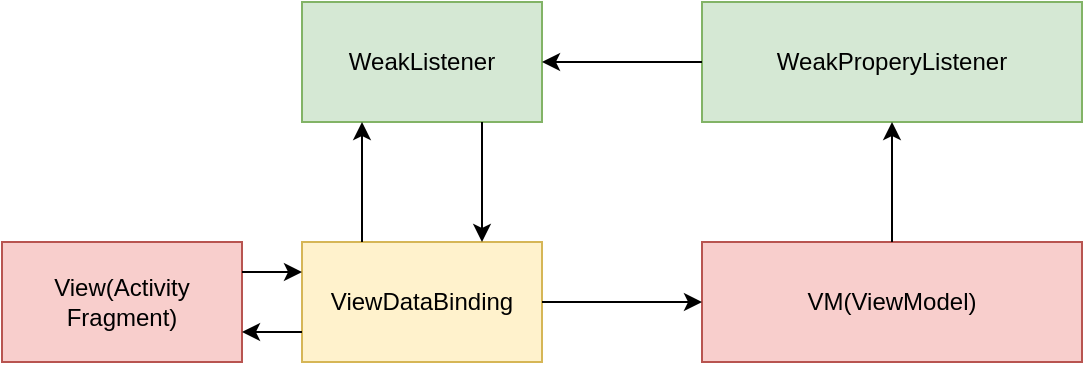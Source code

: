 <mxfile version="13.10.0" type="embed" pages="3">
    <diagram id="0lDBH2-I99gz2ZOUJWjO" name="Jetpack-databinding1">
        <mxGraphModel dx="703" dy="535" grid="1" gridSize="10" guides="1" tooltips="1" connect="1" arrows="1" fold="1" page="1" pageScale="1" pageWidth="827" pageHeight="1169" math="0" shadow="0">
            <root>
                <mxCell id="0"/>
                <mxCell id="1" parent="0"/>
                <mxCell id="dpByh_bONHtJTGswckiz-1" value="&lt;span&gt;&lt;font color=&quot;#000000&quot;&gt;WeakListener&lt;/font&gt;&lt;/span&gt;" style="rounded=0;whiteSpace=wrap;html=1;fillColor=#d5e8d4;strokeColor=#82b366;" parent="1" vertex="1">
                    <mxGeometry x="160" y="70" width="120" height="60" as="geometry"/>
                </mxCell>
                <mxCell id="dpByh_bONHtJTGswckiz-2" value="&lt;font color=&quot;#000000&quot;&gt;ViewDataBinding&lt;/font&gt;" style="rounded=0;whiteSpace=wrap;html=1;fillColor=#fff2cc;strokeColor=#d6b656;" parent="1" vertex="1">
                    <mxGeometry x="160" y="190" width="120" height="60" as="geometry"/>
                </mxCell>
                <mxCell id="dpByh_bONHtJTGswckiz-3" value="&lt;font color=&quot;#000000&quot;&gt;VM(ViewModel)&lt;/font&gt;" style="rounded=0;whiteSpace=wrap;html=1;fillColor=#f8cecc;strokeColor=#b85450;" parent="1" vertex="1">
                    <mxGeometry x="360" y="190" width="190" height="60" as="geometry"/>
                </mxCell>
                <mxCell id="dpByh_bONHtJTGswckiz-4" value="&lt;font color=&quot;#000000&quot;&gt;WeakProperyListener&lt;/font&gt;" style="rounded=0;whiteSpace=wrap;html=1;fillColor=#d5e8d4;strokeColor=#82b366;" parent="1" vertex="1">
                    <mxGeometry x="360" y="70" width="190" height="60" as="geometry"/>
                </mxCell>
                <mxCell id="dpByh_bONHtJTGswckiz-5" value="&lt;font color=&quot;#000000&quot;&gt;View(Activity&lt;br&gt;Fragment)&lt;/font&gt;" style="rounded=0;whiteSpace=wrap;html=1;fillColor=#f8cecc;strokeColor=#b85450;" parent="1" vertex="1">
                    <mxGeometry x="10" y="190" width="120" height="60" as="geometry"/>
                </mxCell>
                <mxCell id="dpByh_bONHtJTGswckiz-6" value="" style="endArrow=classic;html=1;exitX=1;exitY=0.25;exitDx=0;exitDy=0;entryX=0;entryY=0.25;entryDx=0;entryDy=0;" parent="1" source="dpByh_bONHtJTGswckiz-5" target="dpByh_bONHtJTGswckiz-2" edge="1">
                    <mxGeometry width="50" height="50" relative="1" as="geometry">
                        <mxPoint x="270" y="290" as="sourcePoint"/>
                        <mxPoint x="320" y="240" as="targetPoint"/>
                    </mxGeometry>
                </mxCell>
                <mxCell id="dpByh_bONHtJTGswckiz-7" value="" style="endArrow=classic;html=1;entryX=1;entryY=0.75;entryDx=0;entryDy=0;exitX=0;exitY=0.75;exitDx=0;exitDy=0;" parent="1" source="dpByh_bONHtJTGswckiz-2" target="dpByh_bONHtJTGswckiz-5" edge="1">
                    <mxGeometry width="50" height="50" relative="1" as="geometry">
                        <mxPoint x="270" y="290" as="sourcePoint"/>
                        <mxPoint x="320" y="240" as="targetPoint"/>
                    </mxGeometry>
                </mxCell>
                <mxCell id="dpByh_bONHtJTGswckiz-8" value="" style="endArrow=classic;html=1;exitX=0.25;exitY=0;exitDx=0;exitDy=0;entryX=0.25;entryY=1;entryDx=0;entryDy=0;" parent="1" source="dpByh_bONHtJTGswckiz-2" target="dpByh_bONHtJTGswckiz-1" edge="1">
                    <mxGeometry width="50" height="50" relative="1" as="geometry">
                        <mxPoint x="270" y="290" as="sourcePoint"/>
                        <mxPoint x="320" y="240" as="targetPoint"/>
                    </mxGeometry>
                </mxCell>
                <mxCell id="dpByh_bONHtJTGswckiz-9" value="" style="endArrow=classic;html=1;exitX=0.75;exitY=1;exitDx=0;exitDy=0;entryX=0.75;entryY=0;entryDx=0;entryDy=0;" parent="1" source="dpByh_bONHtJTGswckiz-1" target="dpByh_bONHtJTGswckiz-2" edge="1">
                    <mxGeometry width="50" height="50" relative="1" as="geometry">
                        <mxPoint x="231" y="140" as="sourcePoint"/>
                        <mxPoint x="320" y="240" as="targetPoint"/>
                    </mxGeometry>
                </mxCell>
                <mxCell id="dpByh_bONHtJTGswckiz-10" value="" style="endArrow=classic;html=1;entryX=0;entryY=0.5;entryDx=0;entryDy=0;exitX=1;exitY=0.5;exitDx=0;exitDy=0;" parent="1" source="dpByh_bONHtJTGswckiz-2" target="dpByh_bONHtJTGswckiz-3" edge="1">
                    <mxGeometry width="50" height="50" relative="1" as="geometry">
                        <mxPoint x="270" y="290" as="sourcePoint"/>
                        <mxPoint x="320" y="240" as="targetPoint"/>
                    </mxGeometry>
                </mxCell>
                <mxCell id="dpByh_bONHtJTGswckiz-11" value="" style="endArrow=classic;html=1;exitX=0.5;exitY=0;exitDx=0;exitDy=0;" parent="1" source="dpByh_bONHtJTGswckiz-3" target="dpByh_bONHtJTGswckiz-4" edge="1">
                    <mxGeometry width="50" height="50" relative="1" as="geometry">
                        <mxPoint x="420" y="180" as="sourcePoint"/>
                        <mxPoint x="320" y="240" as="targetPoint"/>
                    </mxGeometry>
                </mxCell>
                <mxCell id="dpByh_bONHtJTGswckiz-12" value="" style="endArrow=classic;html=1;exitX=0;exitY=0.5;exitDx=0;exitDy=0;entryX=1;entryY=0.5;entryDx=0;entryDy=0;" parent="1" source="dpByh_bONHtJTGswckiz-4" target="dpByh_bONHtJTGswckiz-1" edge="1">
                    <mxGeometry width="50" height="50" relative="1" as="geometry">
                        <mxPoint x="270" y="290" as="sourcePoint"/>
                        <mxPoint x="320" y="240" as="targetPoint"/>
                    </mxGeometry>
                </mxCell>
            </root>
        </mxGraphModel>
    </diagram>
    <diagram id="Z-_NVzfRnK-2-Vkc7wo3" name="JetPack-databingding2">
        <mxGraphModel dx="1530" dy="535" grid="1" gridSize="10" guides="1" tooltips="1" connect="1" arrows="1" fold="1" page="1" pageScale="1" pageWidth="827" pageHeight="1169" math="0" shadow="0">
            <root>
                <mxCell id="S3-3YtF22MbqQiywXj9Y-0"/>
                <mxCell id="S3-3YtF22MbqQiywXj9Y-1" parent="S3-3YtF22MbqQiywXj9Y-0"/>
                <mxCell id="CZ8W0lYo6NhDqqQZpISK-51" value="" style="group" parent="S3-3YtF22MbqQiywXj9Y-1" vertex="1" connectable="0">
                    <mxGeometry x="-270" y="40" width="1080" height="820" as="geometry"/>
                </mxCell>
                <mxCell id="CZ8W0lYo6NhDqqQZpISK-2" value="(User)ActivitySecondBindingImpl&lt;br&gt;ViewModel（被观察者）" style="shape=umlLifeline;perimeter=lifelinePerimeter;whiteSpace=wrap;html=1;container=1;collapsible=0;recursiveResize=0;outlineConnect=0;" parent="CZ8W0lYo6NhDqqQZpISK-51" vertex="1">
                    <mxGeometry x="300" width="200" height="820" as="geometry"/>
                </mxCell>
                <mxCell id="CZ8W0lYo6NhDqqQZpISK-4" value="" style="html=1;points=[];perimeter=orthogonalPerimeter;" parent="CZ8W0lYo6NhDqqQZpISK-2" vertex="1">
                    <mxGeometry x="95" y="70" width="10" height="60" as="geometry"/>
                </mxCell>
                <mxCell id="CZ8W0lYo6NhDqqQZpISK-19" value="" style="html=1;points=[];perimeter=orthogonalPerimeter;" parent="CZ8W0lYo6NhDqqQZpISK-2" vertex="1">
                    <mxGeometry x="95" y="160" width="10" height="40" as="geometry"/>
                </mxCell>
                <mxCell id="CZ8W0lYo6NhDqqQZpISK-20" value="&lt;pre style=&quot;background-color: #2b2b2b ; color: #a9b7c6 ; font-family: &amp;#34;menlo&amp;#34; ; font-size: 12.0pt&quot;&gt;&lt;span style=&quot;color: #9876aa&quot;&gt;mDirtyFlags &lt;/span&gt;|= &lt;span style=&quot;color: #6897bb&quot;&gt;0x1L&lt;/span&gt;&lt;span style=&quot;color: #cc7832&quot;&gt;;&lt;/span&gt;&lt;/pre&gt;" style="edgeStyle=orthogonalEdgeStyle;html=1;align=left;spacingLeft=2;endArrow=block;rounded=0;entryX=1;entryY=0;" parent="CZ8W0lYo6NhDqqQZpISK-2" target="CZ8W0lYo6NhDqqQZpISK-19" edge="1">
                    <mxGeometry relative="1" as="geometry">
                        <mxPoint x="100" y="140" as="sourcePoint"/>
                        <Array as="points">
                            <mxPoint x="125" y="140"/>
                        </Array>
                    </mxGeometry>
                </mxCell>
                <mxCell id="CZ8W0lYo6NhDqqQZpISK-35" value="" style="html=1;points=[];perimeter=orthogonalPerimeter;" parent="CZ8W0lYo6NhDqqQZpISK-2" vertex="1">
                    <mxGeometry x="95" y="210" width="10" height="180" as="geometry"/>
                </mxCell>
                <mxCell id="CZ8W0lYo6NhDqqQZpISK-46" value="" style="html=1;points=[];perimeter=orthogonalPerimeter;" parent="CZ8W0lYo6NhDqqQZpISK-2" vertex="1">
                    <mxGeometry x="95" y="455" width="10" height="80" as="geometry"/>
                </mxCell>
                <mxCell id="CZ8W0lYo6NhDqqQZpISK-3" value="ViewDataBinding" style="shape=umlLifeline;perimeter=lifelinePerimeter;whiteSpace=wrap;html=1;container=1;collapsible=0;recursiveResize=0;outlineConnect=0;" parent="CZ8W0lYo6NhDqqQZpISK-51" vertex="1">
                    <mxGeometry x="634" y="10" width="100" height="630" as="geometry"/>
                </mxCell>
                <mxCell id="CZ8W0lYo6NhDqqQZpISK-6" value="" style="html=1;points=[];perimeter=orthogonalPerimeter;" parent="CZ8W0lYo6NhDqqQZpISK-3" vertex="1">
                    <mxGeometry x="45" y="70" width="10" height="40" as="geometry"/>
                </mxCell>
                <mxCell id="CZ8W0lYo6NhDqqQZpISK-8" value="" style="html=1;points=[];perimeter=orthogonalPerimeter;" parent="CZ8W0lYo6NhDqqQZpISK-3" vertex="1">
                    <mxGeometry x="45" y="280" width="10" height="40" as="geometry"/>
                </mxCell>
                <mxCell id="CZ8W0lYo6NhDqqQZpISK-9" value="&lt;pre style=&quot;background-color: #2b2b2b ; color: #a9b7c6 ; font-family: &amp;#34;menlo&amp;#34; ; font-size: 12.0pt&quot;&gt;registerTo&lt;/pre&gt;" style="edgeStyle=orthogonalEdgeStyle;html=1;align=left;spacingLeft=2;endArrow=block;rounded=0;entryX=1;entryY=0;" parent="CZ8W0lYo6NhDqqQZpISK-3" target="CZ8W0lYo6NhDqqQZpISK-8" edge="1">
                    <mxGeometry relative="1" as="geometry">
                        <mxPoint x="50" y="260" as="sourcePoint"/>
                        <Array as="points">
                            <mxPoint x="75" y="260"/>
                        </Array>
                    </mxGeometry>
                </mxCell>
                <mxCell id="CZ8W0lYo6NhDqqQZpISK-11" value="" style="html=1;points=[];perimeter=orthogonalPerimeter;" parent="CZ8W0lYo6NhDqqQZpISK-3" vertex="1">
                    <mxGeometry x="45" y="160" width="10" height="40" as="geometry"/>
                </mxCell>
                <mxCell id="CZ8W0lYo6NhDqqQZpISK-12" value="&lt;pre style=&quot;background-color: #2b2b2b ; color: #a9b7c6 ; font-family: &amp;#34;menlo&amp;#34; ; font-size: 12.0pt&quot;&gt;unregisterFrom&lt;/pre&gt;" style="edgeStyle=orthogonalEdgeStyle;html=1;align=left;spacingLeft=2;endArrow=block;rounded=0;entryX=1;entryY=0;" parent="CZ8W0lYo6NhDqqQZpISK-3" target="CZ8W0lYo6NhDqqQZpISK-11" edge="1">
                    <mxGeometry relative="1" as="geometry">
                        <mxPoint x="50" y="140" as="sourcePoint"/>
                        <Array as="points">
                            <mxPoint x="75" y="140"/>
                        </Array>
                    </mxGeometry>
                </mxCell>
                <mxCell id="CZ8W0lYo6NhDqqQZpISK-42" value="" style="html=1;points=[];perimeter=orthogonalPerimeter;" parent="CZ8W0lYo6NhDqqQZpISK-3" vertex="1">
                    <mxGeometry x="45" y="320" width="10" height="80" as="geometry"/>
                </mxCell>
                <mxCell id="CZ8W0lYo6NhDqqQZpISK-5" value="" style="html=1;verticalAlign=bottom;endArrow=block;exitX=1;exitY=0.095;exitDx=0;exitDy=0;exitPerimeter=0;" parent="CZ8W0lYo6NhDqqQZpISK-51" source="CZ8W0lYo6NhDqqQZpISK-4" target="CZ8W0lYo6NhDqqQZpISK-6" edge="1">
                    <mxGeometry width="80" relative="1" as="geometry">
                        <mxPoint x="620" y="220" as="sourcePoint"/>
                        <mxPoint x="700" y="220" as="targetPoint"/>
                    </mxGeometry>
                </mxCell>
                <mxCell id="CZ8W0lYo6NhDqqQZpISK-7" value="&lt;pre style=&quot;background-color: #2b2b2b ; color: #a9b7c6 ; font-family: &amp;quot;menlo&amp;quot; ; font-size: 12.0pt&quot;&gt;updateRegistration&lt;/pre&gt;" style="text;whiteSpace=wrap;html=1;" parent="CZ8W0lYo6NhDqqQZpISK-51" vertex="1">
                    <mxGeometry x="450" y="70" width="200" height="60" as="geometry"/>
                </mxCell>
                <mxCell id="CZ8W0lYo6NhDqqQZpISK-10" value="创建&lt;br&gt;WeakListener&lt;br&gt;持有继承&lt;br&gt;ViewDataBinding&lt;br&gt;行程相互引用&lt;br&gt;&lt;br&gt;将持有的引用&lt;br&gt;放在&lt;br&gt;ViewDataBinding的&lt;br&gt;&lt;br&gt;WeakListener[]某个传进来的字段索引&lt;br&gt;&lt;pre style=&quot;background-color: #2b2b2b ; color: #a9b7c6 ; font-family: &amp;#34;menlo&amp;#34; ; font-size: 12.0pt&quot;&gt;&lt;span style=&quot;color: #9876aa&quot;&gt;mLocalFieldObservers&lt;/span&gt;&lt;/pre&gt;" style="shape=note;whiteSpace=wrap;html=1;size=14;verticalAlign=top;align=left;spacingTop=-6;" parent="CZ8W0lYo6NhDqqQZpISK-51" vertex="1">
                    <mxGeometry x="870" y="112.5" width="210" height="245" as="geometry"/>
                </mxCell>
                <mxCell id="CZ8W0lYo6NhDqqQZpISK-16" value="" style="endArrow=none;dashed=1;html=1;entryX=-0.019;entryY=0.361;entryDx=0;entryDy=0;entryPerimeter=0;" parent="CZ8W0lYo6NhDqqQZpISK-51" target="CZ8W0lYo6NhDqqQZpISK-10" edge="1">
                    <mxGeometry width="50" height="50" relative="1" as="geometry">
                        <mxPoint x="690" y="290" as="sourcePoint"/>
                        <mxPoint x="730" y="200" as="targetPoint"/>
                    </mxGeometry>
                </mxCell>
                <mxCell id="CZ8W0lYo6NhDqqQZpISK-22" value="做一个或操作&lt;br&gt;目的是看看&lt;br&gt;生成BR文件某个值进行更新标记&lt;br&gt;" style="shape=note;whiteSpace=wrap;html=1;size=14;verticalAlign=top;align=left;spacingTop=-6;" parent="CZ8W0lYo6NhDqqQZpISK-51" vertex="1">
                    <mxGeometry x="490" y="170" width="100" height="70" as="geometry"/>
                </mxCell>
                <mxCell id="CZ8W0lYo6NhDqqQZpISK-23" value="&lt;pre style=&quot;background-color: #2b2b2b ; color: #a9b7c6 ; font-family: &amp;#34;menlo&amp;#34; ; font-size: 12.0pt&quot;&gt;DataBinderMapperImpl&lt;/pre&gt;" style="shape=umlLifeline;perimeter=lifelinePerimeter;whiteSpace=wrap;html=1;container=1;collapsible=0;recursiveResize=0;outlineConnect=0;" parent="CZ8W0lYo6NhDqqQZpISK-51" vertex="1">
                    <mxGeometry y="20" width="210" height="510" as="geometry"/>
                </mxCell>
                <mxCell id="CZ8W0lYo6NhDqqQZpISK-31" value="" style="html=1;points=[];perimeter=orthogonalPerimeter;" parent="CZ8W0lYo6NhDqqQZpISK-23" vertex="1">
                    <mxGeometry x="100" y="330" width="10" height="170" as="geometry"/>
                </mxCell>
                <mxCell id="CZ8W0lYo6NhDqqQZpISK-24" value="" style="html=1;points=[];perimeter=orthogonalPerimeter;" parent="CZ8W0lYo6NhDqqQZpISK-51" vertex="1">
                    <mxGeometry x="100" y="100" width="10" height="40" as="geometry"/>
                </mxCell>
                <mxCell id="CZ8W0lYo6NhDqqQZpISK-25" value="&lt;pre style=&quot;background-color: #2b2b2b ; color: #a9b7c6 ; font-family: &amp;#34;menlo&amp;#34; ; font-size: 12.0pt&quot;&gt;ActivitySecondBindingImpl&lt;/pre&gt;" style="edgeStyle=orthogonalEdgeStyle;html=1;align=left;spacingLeft=2;endArrow=block;rounded=0;entryX=1;entryY=0;" parent="CZ8W0lYo6NhDqqQZpISK-51" target="CZ8W0lYo6NhDqqQZpISK-24" edge="1">
                    <mxGeometry relative="1" as="geometry">
                        <mxPoint x="105" y="80" as="sourcePoint"/>
                        <Array as="points">
                            <mxPoint x="130" y="80"/>
                        </Array>
                    </mxGeometry>
                </mxCell>
                <mxCell id="CZ8W0lYo6NhDqqQZpISK-27" value="找到对应的Tag&lt;br&gt;new&lt;br&gt;" style="shape=note;whiteSpace=wrap;html=1;size=14;verticalAlign=top;align=left;spacingTop=-6;" parent="CZ8W0lYo6NhDqqQZpISK-51" vertex="1">
                    <mxGeometry x="140" y="112.5" width="100" height="70" as="geometry"/>
                </mxCell>
                <mxCell id="CZ8W0lYo6NhDqqQZpISK-28" value="new" style="html=1;verticalAlign=bottom;endArrow=block;" parent="CZ8W0lYo6NhDqqQZpISK-51" source="CZ8W0lYo6NhDqqQZpISK-23" target="CZ8W0lYo6NhDqqQZpISK-2" edge="1">
                    <mxGeometry width="80" relative="1" as="geometry">
                        <mxPoint x="390" y="200" as="sourcePoint"/>
                        <mxPoint x="470" y="200" as="targetPoint"/>
                    </mxGeometry>
                </mxCell>
                <mxCell id="CZ8W0lYo6NhDqqQZpISK-29" value="" style="html=1;points=[];perimeter=orthogonalPerimeter;" parent="CZ8W0lYo6NhDqqQZpISK-51" vertex="1">
                    <mxGeometry x="684" y="468" width="10" height="40" as="geometry"/>
                </mxCell>
                <mxCell id="CZ8W0lYo6NhDqqQZpISK-30" value="&lt;pre style=&quot;background-color: #2b2b2b ; color: #a9b7c6 ; font-family: &amp;#34;menlo&amp;#34; ; font-size: 12.0pt&quot;&gt;&lt;span style=&quot;color: #ffc66d&quot;&gt;mapBindings&lt;/span&gt;&lt;/pre&gt;" style="edgeStyle=orthogonalEdgeStyle;html=1;align=left;spacingLeft=2;endArrow=block;rounded=0;entryX=1;entryY=0;" parent="CZ8W0lYo6NhDqqQZpISK-51" target="CZ8W0lYo6NhDqqQZpISK-29" edge="1">
                    <mxGeometry relative="1" as="geometry">
                        <mxPoint x="689" y="390" as="sourcePoint"/>
                        <Array as="points">
                            <mxPoint x="689" y="420"/>
                            <mxPoint x="714" y="420"/>
                            <mxPoint x="714" y="468"/>
                        </Array>
                    </mxGeometry>
                </mxCell>
                <mxCell id="CZ8W0lYo6NhDqqQZpISK-32" value="Text" style="text;html=1;align=center;verticalAlign=middle;resizable=0;points=[];autosize=1;" parent="CZ8W0lYo6NhDqqQZpISK-51" vertex="1">
                    <mxGeometry x="262" y="423" width="40" height="20" as="geometry"/>
                </mxCell>
                <mxCell id="CZ8W0lYo6NhDqqQZpISK-33" value="mapDataBinding" style="html=1;verticalAlign=bottom;endArrow=block;exitX=1.2;exitY=0.625;exitDx=0;exitDy=0;exitPerimeter=0;" parent="CZ8W0lYo6NhDqqQZpISK-51" source="CZ8W0lYo6NhDqqQZpISK-31" target="CZ8W0lYo6NhDqqQZpISK-3" edge="1">
                    <mxGeometry width="80" relative="1" as="geometry">
                        <mxPoint x="420" y="310" as="sourcePoint"/>
                        <mxPoint x="500" y="310" as="targetPoint"/>
                    </mxGeometry>
                </mxCell>
                <mxCell id="CZ8W0lYo6NhDqqQZpISK-34" value="解析layout文件&lt;br&gt;tag和Br需要的对象属性拼接" style="shape=note;whiteSpace=wrap;html=1;size=14;verticalAlign=top;align=left;spacingTop=-6;" parent="CZ8W0lYo6NhDqqQZpISK-51" vertex="1">
                    <mxGeometry x="720" y="453" width="100" height="70" as="geometry"/>
                </mxCell>
                <mxCell id="CZ8W0lYo6NhDqqQZpISK-43" value="dispatch" style="html=1;verticalAlign=bottom;endArrow=block;entryX=0;entryY=0;" parent="CZ8W0lYo6NhDqqQZpISK-51" target="CZ8W0lYo6NhDqqQZpISK-42" edge="1">
                    <mxGeometry relative="1" as="geometry">
                        <mxPoint x="410" y="330" as="sourcePoint"/>
                    </mxGeometry>
                </mxCell>
                <mxCell id="CZ8W0lYo6NhDqqQZpISK-44" value="return" style="html=1;verticalAlign=bottom;endArrow=open;dashed=1;endSize=8;exitX=0;exitY=0.95;" parent="CZ8W0lYo6NhDqqQZpISK-51" source="CZ8W0lYo6NhDqqQZpISK-42" target="CZ8W0lYo6NhDqqQZpISK-35" edge="1">
                    <mxGeometry relative="1" as="geometry">
                        <mxPoint x="450" y="353.5" as="targetPoint"/>
                    </mxGeometry>
                </mxCell>
                <mxCell id="CZ8W0lYo6NhDqqQZpISK-45" value="拿到布局layout&lt;br&gt;属性直接调用&lt;br&gt;this.tv =&lt;br&gt;释放tag等" style="shape=note;whiteSpace=wrap;html=1;size=14;verticalAlign=top;align=left;spacingTop=-6;" parent="CZ8W0lYo6NhDqqQZpISK-51" vertex="1">
                    <mxGeometry x="290" y="320" width="100" height="70" as="geometry"/>
                </mxCell>
                <mxCell id="CZ8W0lYo6NhDqqQZpISK-49" value="" style="html=1;points=[];perimeter=orthogonalPerimeter;" parent="CZ8W0lYo6NhDqqQZpISK-51" vertex="1">
                    <mxGeometry x="684" y="570" width="10" height="40" as="geometry"/>
                </mxCell>
                <mxCell id="CZ8W0lYo6NhDqqQZpISK-50" value="&lt;pre style=&quot;background-color: #2b2b2b ; color: #a9b7c6 ; font-family: &amp;#34;menlo&amp;#34; ; font-size: 12.0pt&quot;&gt;&lt;span style=&quot;color: #ffc66d&quot;&gt;requestRebind&lt;/span&gt;&lt;/pre&gt;" style="edgeStyle=orthogonalEdgeStyle;html=1;align=left;spacingLeft=2;endArrow=block;rounded=0;entryX=1;entryY=0;" parent="CZ8W0lYo6NhDqqQZpISK-51" target="CZ8W0lYo6NhDqqQZpISK-49" edge="1">
                    <mxGeometry relative="1" as="geometry">
                        <mxPoint x="689" y="550" as="sourcePoint"/>
                        <Array as="points">
                            <mxPoint x="714" y="550"/>
                        </Array>
                    </mxGeometry>
                </mxCell>
            </root>
        </mxGraphModel>
    </diagram>
    <diagram id="d3pQqZaHWEoxbRmcTD9F" name="ViewModel">
        <mxGraphModel dx="703" dy="535" grid="1" gridSize="10" guides="1" tooltips="1" connect="1" arrows="1" fold="1" page="1" pageScale="1" pageWidth="827" pageHeight="1169" math="0" shadow="0">
            <root>
                <mxCell id="9ixK8wEgjggfiD9ngoKn-0"/>
                <mxCell id="9ixK8wEgjggfiD9ngoKn-1" parent="9ixK8wEgjggfiD9ngoKn-0"/>
                <mxCell id="q92zDROwoIqCZ8gptdah-2" style="edgeStyle=orthogonalEdgeStyle;rounded=0;orthogonalLoop=1;jettySize=auto;html=1;entryX=0.211;entryY=0.983;entryDx=0;entryDy=0;entryPerimeter=0;" edge="1" parent="9ixK8wEgjggfiD9ngoKn-1" source="9ixK8wEgjggfiD9ngoKn-2" target="q92zDROwoIqCZ8gptdah-1">
                    <mxGeometry relative="1" as="geometry"/>
                </mxCell>
                <mxCell id="9ixK8wEgjggfiD9ngoKn-2" value="Activity" style="rounded=0;whiteSpace=wrap;html=1;" vertex="1" parent="9ixK8wEgjggfiD9ngoKn-1">
                    <mxGeometry x="294" y="100" width="120" height="60" as="geometry"/>
                </mxCell>
                <mxCell id="9ixK8wEgjggfiD9ngoKn-4" style="edgeStyle=orthogonalEdgeStyle;rounded=0;orthogonalLoop=1;jettySize=auto;html=1;entryX=0;entryY=0.5;entryDx=0;entryDy=0;" edge="1" parent="9ixK8wEgjggfiD9ngoKn-1" source="9ixK8wEgjggfiD9ngoKn-3" target="9ixK8wEgjggfiD9ngoKn-2">
                    <mxGeometry relative="1" as="geometry"/>
                </mxCell>
                <mxCell id="9ixK8wEgjggfiD9ngoKn-3" value="AMS&lt;br&gt;&lt;br&gt;Activity 不销毁，ViewModelStore副本" style="rounded=0;whiteSpace=wrap;html=1;" vertex="1" parent="9ixK8wEgjggfiD9ngoKn-1">
                    <mxGeometry x="10" y="100" width="120" height="60" as="geometry"/>
                </mxCell>
                <mxCell id="q92zDROwoIqCZ8gptdah-0" style="edgeStyle=orthogonalEdgeStyle;rounded=0;orthogonalLoop=1;jettySize=auto;html=1;entryX=0.5;entryY=1;entryDx=0;entryDy=0;" edge="1" parent="9ixK8wEgjggfiD9ngoKn-1" target="9ixK8wEgjggfiD9ngoKn-2">
                    <mxGeometry relative="1" as="geometry">
                        <mxPoint x="355" y="320" as="sourcePoint"/>
                        <Array as="points">
                            <mxPoint x="355" y="280"/>
                            <mxPoint x="355" y="280"/>
                        </Array>
                    </mxGeometry>
                </mxCell>
                <mxCell id="9ixK8wEgjggfiD9ngoKn-5" value="&lt;pre style=&quot;background-color: #2b2b2b ; color: #a9b7c6 ; font-family: &amp;#34;menlo&amp;#34; , monospace ; font-size: 13.5pt&quot;&gt;&lt;span style=&quot;color: #ffc66d&quot;&gt;onRetainCustomNonConfigurationInstance&lt;/span&gt;&lt;/pre&gt;" style="text;html=1;align=center;verticalAlign=middle;resizable=0;points=[];autosize=1;" vertex="1" parent="9ixK8wEgjggfiD9ngoKn-1">
                    <mxGeometry x="90" y="320" width="430" height="60" as="geometry"/>
                </mxCell>
                <mxCell id="9ixK8wEgjggfiD9ngoKn-6" value="Binder" style="text;html=1;align=center;verticalAlign=middle;resizable=0;points=[];autosize=1;" vertex="1" parent="9ixK8wEgjggfiD9ngoKn-1">
                    <mxGeometry x="175" y="110" width="50" height="20" as="geometry"/>
                </mxCell>
                <mxCell id="9ixK8wEgjggfiD9ngoKn-7" value="ViewModel" style="text;html=1;align=center;verticalAlign=middle;resizable=0;points=[];autosize=1;fillColor=#008a00;strokeColor=#005700;fontColor=#ffffff;" vertex="1" parent="9ixK8wEgjggfiD9ngoKn-1">
                    <mxGeometry x="15" y="30" width="70" height="20" as="geometry"/>
                </mxCell>
                <mxCell id="q92zDROwoIqCZ8gptdah-1" value="&lt;pre style=&quot;background-color: #2b2b2b ; color: #a9b7c6 ; font-family: &amp;#34;menlo&amp;#34; , monospace ; font-size: 13.5pt&quot;&gt;&lt;pre style=&quot;font-family: &amp;#34;menlo&amp;#34; , monospace ; font-size: 13.5pt&quot;&gt;&lt;span style=&quot;color: #ffc66d&quot;&gt;getLastNonConfigurationInstance&lt;/span&gt;&lt;/pre&gt;&lt;/pre&gt;" style="text;html=1;align=center;verticalAlign=middle;resizable=0;points=[];autosize=1;" vertex="1" parent="9ixK8wEgjggfiD9ngoKn-1">
                    <mxGeometry x="280" y="10" width="350" height="60" as="geometry"/>
                </mxCell>
            </root>
        </mxGraphModel>
    </diagram>
</mxfile>